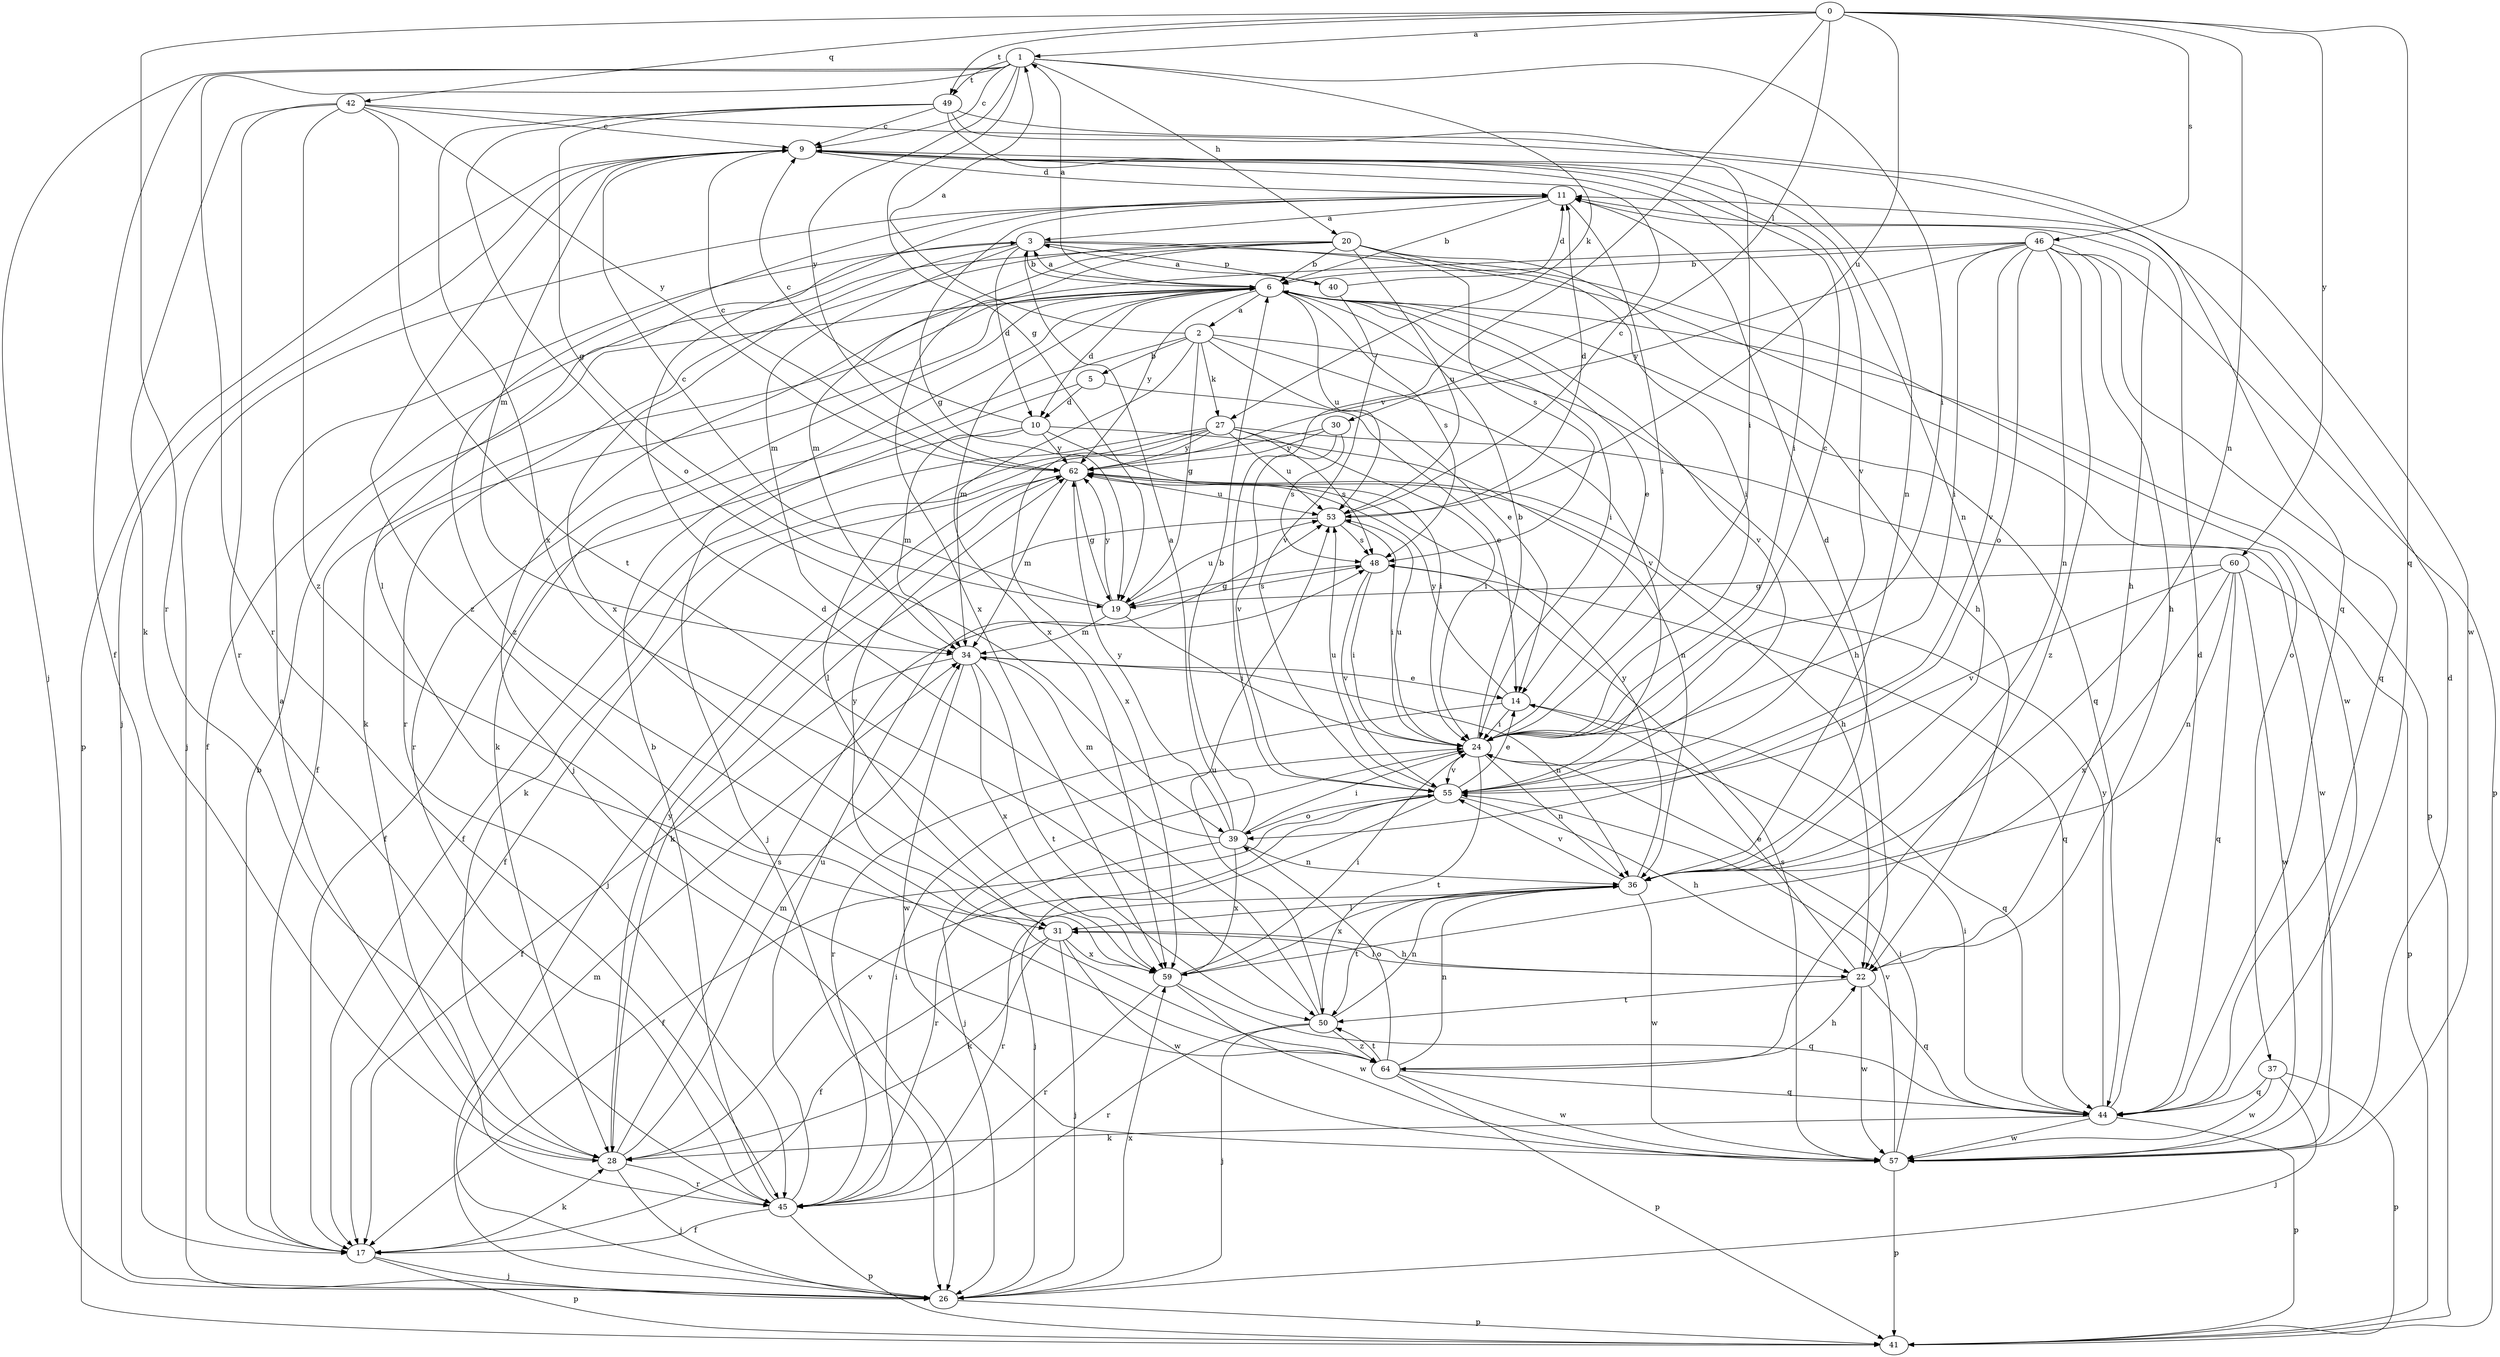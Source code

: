strict digraph  {
0;
1;
2;
3;
5;
6;
9;
10;
11;
14;
17;
19;
20;
22;
24;
26;
27;
28;
30;
31;
34;
36;
37;
39;
40;
41;
42;
44;
45;
46;
48;
49;
50;
53;
55;
57;
59;
60;
62;
64;
0 -> 1  [label=a];
0 -> 30  [label=l];
0 -> 36  [label=n];
0 -> 42  [label=q];
0 -> 44  [label=q];
0 -> 45  [label=r];
0 -> 46  [label=s];
0 -> 49  [label=t];
0 -> 53  [label=u];
0 -> 55  [label=v];
0 -> 60  [label=y];
1 -> 9  [label=c];
1 -> 17  [label=f];
1 -> 19  [label=g];
1 -> 20  [label=h];
1 -> 24  [label=i];
1 -> 26  [label=j];
1 -> 27  [label=k];
1 -> 45  [label=r];
1 -> 49  [label=t];
1 -> 62  [label=y];
2 -> 1  [label=a];
2 -> 5  [label=b];
2 -> 14  [label=e];
2 -> 19  [label=g];
2 -> 22  [label=h];
2 -> 27  [label=k];
2 -> 28  [label=k];
2 -> 34  [label=m];
2 -> 55  [label=v];
3 -> 6  [label=b];
3 -> 10  [label=d];
3 -> 31  [label=l];
3 -> 34  [label=m];
3 -> 37  [label=o];
3 -> 40  [label=p];
3 -> 57  [label=w];
3 -> 59  [label=x];
5 -> 10  [label=d];
5 -> 14  [label=e];
5 -> 26  [label=j];
6 -> 1  [label=a];
6 -> 2  [label=a];
6 -> 3  [label=a];
6 -> 10  [label=d];
6 -> 14  [label=e];
6 -> 17  [label=f];
6 -> 24  [label=i];
6 -> 28  [label=k];
6 -> 41  [label=p];
6 -> 44  [label=q];
6 -> 45  [label=r];
6 -> 48  [label=s];
6 -> 53  [label=u];
6 -> 55  [label=v];
6 -> 59  [label=x];
6 -> 62  [label=y];
9 -> 11  [label=d];
9 -> 24  [label=i];
9 -> 26  [label=j];
9 -> 34  [label=m];
9 -> 36  [label=n];
9 -> 41  [label=p];
9 -> 55  [label=v];
9 -> 64  [label=z];
10 -> 9  [label=c];
10 -> 17  [label=f];
10 -> 24  [label=i];
10 -> 34  [label=m];
10 -> 36  [label=n];
10 -> 62  [label=y];
11 -> 3  [label=a];
11 -> 6  [label=b];
11 -> 19  [label=g];
11 -> 22  [label=h];
11 -> 24  [label=i];
11 -> 26  [label=j];
11 -> 64  [label=z];
14 -> 24  [label=i];
14 -> 44  [label=q];
14 -> 45  [label=r];
14 -> 62  [label=y];
17 -> 6  [label=b];
17 -> 26  [label=j];
17 -> 28  [label=k];
17 -> 41  [label=p];
19 -> 9  [label=c];
19 -> 24  [label=i];
19 -> 34  [label=m];
19 -> 48  [label=s];
19 -> 53  [label=u];
19 -> 62  [label=y];
20 -> 6  [label=b];
20 -> 17  [label=f];
20 -> 22  [label=h];
20 -> 24  [label=i];
20 -> 34  [label=m];
20 -> 45  [label=r];
20 -> 48  [label=s];
20 -> 53  [label=u];
20 -> 59  [label=x];
22 -> 14  [label=e];
22 -> 31  [label=l];
22 -> 44  [label=q];
22 -> 50  [label=t];
22 -> 57  [label=w];
24 -> 6  [label=b];
24 -> 9  [label=c];
24 -> 26  [label=j];
24 -> 36  [label=n];
24 -> 50  [label=t];
24 -> 53  [label=u];
24 -> 55  [label=v];
26 -> 34  [label=m];
26 -> 41  [label=p];
26 -> 59  [label=x];
27 -> 17  [label=f];
27 -> 24  [label=i];
27 -> 31  [label=l];
27 -> 48  [label=s];
27 -> 53  [label=u];
27 -> 57  [label=w];
27 -> 59  [label=x];
27 -> 62  [label=y];
28 -> 3  [label=a];
28 -> 26  [label=j];
28 -> 34  [label=m];
28 -> 45  [label=r];
28 -> 48  [label=s];
28 -> 55  [label=v];
28 -> 62  [label=y];
30 -> 28  [label=k];
30 -> 48  [label=s];
30 -> 55  [label=v];
30 -> 62  [label=y];
31 -> 17  [label=f];
31 -> 22  [label=h];
31 -> 26  [label=j];
31 -> 28  [label=k];
31 -> 57  [label=w];
31 -> 59  [label=x];
31 -> 62  [label=y];
34 -> 14  [label=e];
34 -> 17  [label=f];
34 -> 36  [label=n];
34 -> 50  [label=t];
34 -> 57  [label=w];
34 -> 59  [label=x];
36 -> 11  [label=d];
36 -> 31  [label=l];
36 -> 45  [label=r];
36 -> 50  [label=t];
36 -> 55  [label=v];
36 -> 57  [label=w];
36 -> 59  [label=x];
36 -> 62  [label=y];
37 -> 26  [label=j];
37 -> 41  [label=p];
37 -> 44  [label=q];
37 -> 57  [label=w];
39 -> 3  [label=a];
39 -> 6  [label=b];
39 -> 24  [label=i];
39 -> 34  [label=m];
39 -> 36  [label=n];
39 -> 45  [label=r];
39 -> 59  [label=x];
39 -> 62  [label=y];
40 -> 3  [label=a];
40 -> 11  [label=d];
40 -> 55  [label=v];
42 -> 9  [label=c];
42 -> 28  [label=k];
42 -> 44  [label=q];
42 -> 45  [label=r];
42 -> 50  [label=t];
42 -> 62  [label=y];
42 -> 64  [label=z];
44 -> 11  [label=d];
44 -> 24  [label=i];
44 -> 28  [label=k];
44 -> 41  [label=p];
44 -> 57  [label=w];
44 -> 62  [label=y];
45 -> 6  [label=b];
45 -> 17  [label=f];
45 -> 24  [label=i];
45 -> 41  [label=p];
45 -> 53  [label=u];
46 -> 6  [label=b];
46 -> 22  [label=h];
46 -> 24  [label=i];
46 -> 26  [label=j];
46 -> 36  [label=n];
46 -> 39  [label=o];
46 -> 41  [label=p];
46 -> 44  [label=q];
46 -> 55  [label=v];
46 -> 62  [label=y];
46 -> 64  [label=z];
48 -> 19  [label=g];
48 -> 24  [label=i];
48 -> 44  [label=q];
48 -> 55  [label=v];
49 -> 9  [label=c];
49 -> 19  [label=g];
49 -> 24  [label=i];
49 -> 36  [label=n];
49 -> 39  [label=o];
49 -> 57  [label=w];
49 -> 59  [label=x];
50 -> 11  [label=d];
50 -> 26  [label=j];
50 -> 36  [label=n];
50 -> 45  [label=r];
50 -> 53  [label=u];
50 -> 64  [label=z];
53 -> 9  [label=c];
53 -> 11  [label=d];
53 -> 24  [label=i];
53 -> 28  [label=k];
53 -> 48  [label=s];
55 -> 14  [label=e];
55 -> 17  [label=f];
55 -> 22  [label=h];
55 -> 26  [label=j];
55 -> 39  [label=o];
55 -> 53  [label=u];
57 -> 11  [label=d];
57 -> 24  [label=i];
57 -> 41  [label=p];
57 -> 48  [label=s];
57 -> 55  [label=v];
59 -> 24  [label=i];
59 -> 44  [label=q];
59 -> 45  [label=r];
59 -> 57  [label=w];
60 -> 19  [label=g];
60 -> 36  [label=n];
60 -> 41  [label=p];
60 -> 44  [label=q];
60 -> 55  [label=v];
60 -> 57  [label=w];
60 -> 59  [label=x];
62 -> 9  [label=c];
62 -> 17  [label=f];
62 -> 19  [label=g];
62 -> 22  [label=h];
62 -> 26  [label=j];
62 -> 34  [label=m];
62 -> 53  [label=u];
64 -> 22  [label=h];
64 -> 36  [label=n];
64 -> 39  [label=o];
64 -> 41  [label=p];
64 -> 44  [label=q];
64 -> 50  [label=t];
64 -> 57  [label=w];
}

